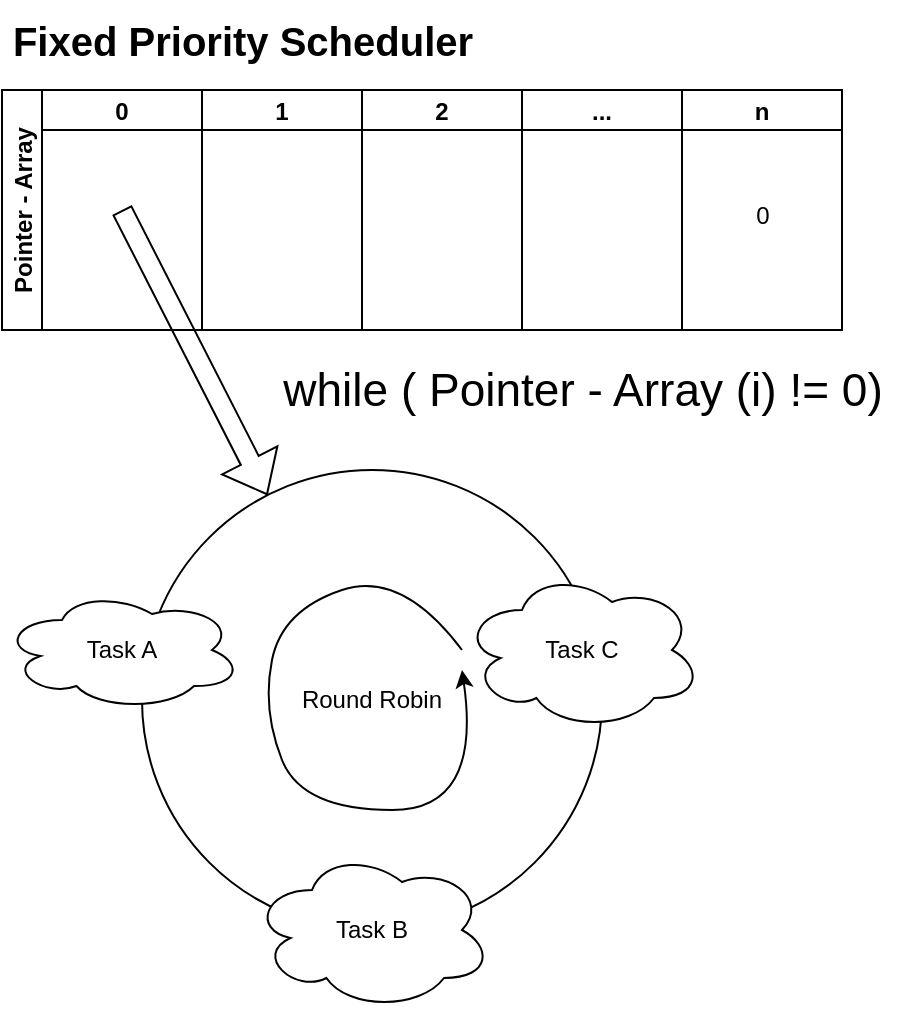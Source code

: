 <mxfile version="26.0.6">
  <diagram name="Page-1" id="KbHQ-6BuIwicfjIUdRHw">
    <mxGraphModel dx="1222" dy="746" grid="1" gridSize="10" guides="1" tooltips="1" connect="1" arrows="1" fold="1" page="1" pageScale="1" pageWidth="850" pageHeight="1100" math="0" shadow="0">
      <root>
        <mxCell id="0" />
        <mxCell id="1" parent="0" />
        <mxCell id="cLQ7v91tSiP5gRgEfkxV-1" value="Fixed Priority Scheduler" style="text;html=1;align=center;verticalAlign=middle;resizable=0;points=[];autosize=1;strokeColor=none;fillColor=none;fontStyle=1;fontSize=20;" parent="1" vertex="1">
          <mxGeometry x="40" y="35" width="240" height="40" as="geometry" />
        </mxCell>
        <mxCell id="cLQ7v91tSiP5gRgEfkxV-4" value="Pointer - Array" style="swimlane;childLayout=stackLayout;resizeParent=1;resizeParentMax=0;startSize=20;horizontal=0;horizontalStack=1;" parent="1" vertex="1">
          <mxGeometry x="40" y="80" width="420" height="120" as="geometry" />
        </mxCell>
        <mxCell id="cLQ7v91tSiP5gRgEfkxV-5" value="0" style="swimlane;startSize=20;" parent="cLQ7v91tSiP5gRgEfkxV-4" vertex="1">
          <mxGeometry x="20" width="80" height="120" as="geometry" />
        </mxCell>
        <mxCell id="cLQ7v91tSiP5gRgEfkxV-6" value="1" style="swimlane;startSize=20;" parent="cLQ7v91tSiP5gRgEfkxV-4" vertex="1">
          <mxGeometry x="100" width="80" height="120" as="geometry" />
        </mxCell>
        <mxCell id="cLQ7v91tSiP5gRgEfkxV-7" value="2" style="swimlane;startSize=20;" parent="cLQ7v91tSiP5gRgEfkxV-4" vertex="1">
          <mxGeometry x="180" width="80" height="120" as="geometry" />
        </mxCell>
        <mxCell id="cLQ7v91tSiP5gRgEfkxV-8" value="..." style="swimlane;startSize=20;" parent="cLQ7v91tSiP5gRgEfkxV-4" vertex="1">
          <mxGeometry x="260" width="80" height="120" as="geometry" />
        </mxCell>
        <mxCell id="cLQ7v91tSiP5gRgEfkxV-9" value="n" style="swimlane;startSize=20;" parent="cLQ7v91tSiP5gRgEfkxV-4" vertex="1">
          <mxGeometry x="340" width="80" height="120" as="geometry" />
        </mxCell>
        <mxCell id="cLQ7v91tSiP5gRgEfkxV-16" value="Round Robin" style="ellipse;whiteSpace=wrap;html=1;aspect=fixed;" parent="1" vertex="1">
          <mxGeometry x="110" y="270" width="230" height="230" as="geometry" />
        </mxCell>
        <mxCell id="cLQ7v91tSiP5gRgEfkxV-17" value="" style="shape=flexArrow;endArrow=classic;html=1;rounded=0;" parent="1" target="cLQ7v91tSiP5gRgEfkxV-16" edge="1">
          <mxGeometry width="50" height="50" relative="1" as="geometry">
            <mxPoint x="100" y="140" as="sourcePoint" />
            <mxPoint x="180" y="250" as="targetPoint" />
          </mxGeometry>
        </mxCell>
        <mxCell id="cLQ7v91tSiP5gRgEfkxV-18" value="0" style="text;html=1;align=center;verticalAlign=middle;resizable=0;points=[];autosize=1;strokeColor=none;fillColor=none;" parent="1" vertex="1">
          <mxGeometry x="405" y="128" width="30" height="30" as="geometry" />
        </mxCell>
        <mxCell id="cLQ7v91tSiP5gRgEfkxV-19" value="Task A" style="ellipse;shape=cloud;whiteSpace=wrap;html=1;" parent="1" vertex="1">
          <mxGeometry x="40" y="330" width="120" height="60" as="geometry" />
        </mxCell>
        <mxCell id="cLQ7v91tSiP5gRgEfkxV-20" value="Task B" style="ellipse;shape=cloud;whiteSpace=wrap;html=1;" parent="1" vertex="1">
          <mxGeometry x="165" y="460" width="120" height="80" as="geometry" />
        </mxCell>
        <mxCell id="cLQ7v91tSiP5gRgEfkxV-21" value="Task C" style="ellipse;shape=cloud;whiteSpace=wrap;html=1;" parent="1" vertex="1">
          <mxGeometry x="270" y="320" width="120" height="80" as="geometry" />
        </mxCell>
        <mxCell id="cLQ7v91tSiP5gRgEfkxV-28" value="" style="curved=1;endArrow=classic;html=1;rounded=0;" parent="1" edge="1">
          <mxGeometry width="50" height="50" relative="1" as="geometry">
            <mxPoint x="270" y="360" as="sourcePoint" />
            <mxPoint x="270" y="370" as="targetPoint" />
            <Array as="points">
              <mxPoint x="240" y="320" />
              <mxPoint x="180" y="340" />
              <mxPoint x="170" y="390" />
              <mxPoint x="190" y="440" />
              <mxPoint x="280" y="440" />
            </Array>
          </mxGeometry>
        </mxCell>
        <mxCell id="cLQ7v91tSiP5gRgEfkxV-31" value="while ( Pointer - Array (i) != 0)" style="text;html=1;align=center;verticalAlign=middle;resizable=0;points=[];autosize=1;strokeColor=none;fillColor=none;fontSize=23;" parent="1" vertex="1">
          <mxGeometry x="170" y="210" width="320" height="40" as="geometry" />
        </mxCell>
      </root>
    </mxGraphModel>
  </diagram>
</mxfile>
